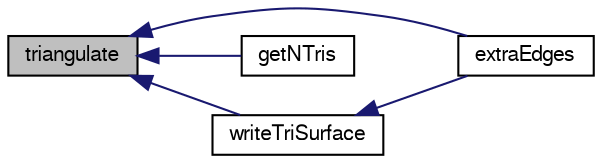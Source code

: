 digraph "triangulate"
{
  bgcolor="transparent";
  edge [fontname="FreeSans",fontsize="10",labelfontname="FreeSans",labelfontsize="10"];
  node [fontname="FreeSans",fontsize="10",shape=record];
  rankdir="LR";
  Node2972 [label="triangulate",height=0.2,width=0.4,color="black", fillcolor="grey75", style="filled", fontcolor="black"];
  Node2972 -> Node2973 [dir="back",color="midnightblue",fontsize="10",style="solid",fontname="FreeSans"];
  Node2973 [label="extraEdges",height=0.2,width=0.4,color="black",URL="$a21430.html#a9cfb4135bbc6e583439d6bc0a9ab0a81",tooltip="Indices into edges of additional edges. "];
  Node2972 -> Node2974 [dir="back",color="midnightblue",fontsize="10",style="solid",fontname="FreeSans"];
  Node2974 [label="getNTris",height=0.2,width=0.4,color="black",URL="$a21430.html#adcc9597c256145a91322cdf8651888fe",tooltip="Simple triangulation of face subset. TotalNTris is total number. "];
  Node2972 -> Node2975 [dir="back",color="midnightblue",fontsize="10",style="solid",fontname="FreeSans"];
  Node2975 [label="writeTriSurface",height=0.2,width=0.4,color="black",URL="$a21430.html#a0c63d9c1e5332d6903632f01589a53e5",tooltip="Write to file. "];
  Node2975 -> Node2973 [dir="back",color="midnightblue",fontsize="10",style="solid",fontname="FreeSans"];
}
